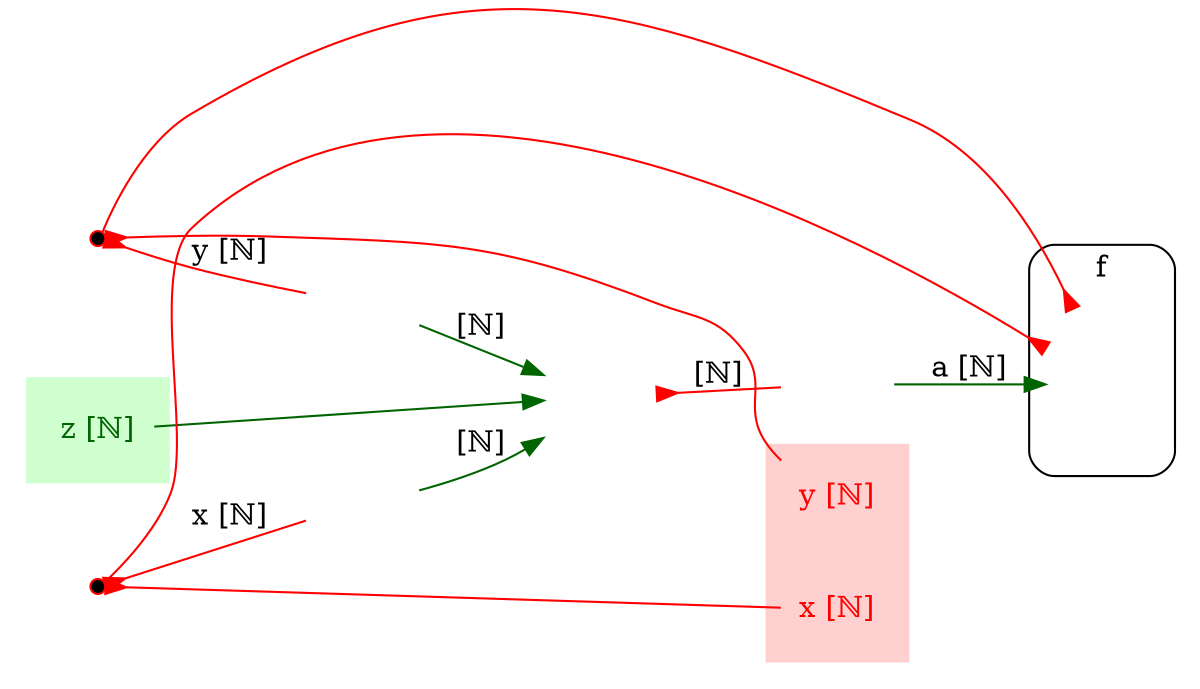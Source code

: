 /* Generated by GvGen v.0.9.1 (http://www.picviz.com/sections/opensource/gvgen.html) */

digraph G {
rankdir=LR;
   subgraph cluster1 {
   color="white";
bgcolor="#d0FFd0";
shape="plaintext";
label="";
      node10 [fontcolor="darkgreen",shape="none",label="z [ℕ]"];
   }
   node2 [shape="none",fixedsize="true",imagescale="true",image="/var/folders/kf/_zwsc1_j2wn8smr7xtrrpnxc0000gn/T/tmpUTTpOTdp-icons/resized/100/SumNNat.png",label="",height="1.0"];
   subgraph cluster3 {
   shape="box";
style="rounded";
label="f";
      node4 [shape="none",fixedsize="true",imagescale="true",image="/var/folders/kf/_zwsc1_j2wn8smr7xtrrpnxc0000gn/T/tmpUTTpOTdp-icons/resized/100/InvPlus2Nat.png",label="",height="1.0"];
   }
   node5 [width="0.1",style="filled",fillcolor="black",color="red",shape="point",label=""];
   node6 [width="0.1",style="filled",fillcolor="black",color="red",shape="point",label=""];
   node7 [fixedsize="true",imagescale="true",shape="plaintext",image="/var/folders/kf/_zwsc1_j2wn8smr7xtrrpnxc0000gn/T/tmpUTTpOTdp-icons/resized/100/leq.png",label=""];
   node8 [fixedsize="true",imagescale="true",shape="plaintext",image="/var/folders/kf/_zwsc1_j2wn8smr7xtrrpnxc0000gn/T/tmpUTTpOTdp-icons/resized/100/leq.png",label=""];
   node9 [fixedsize="true",imagescale="true",shape="plaintext",image="/var/folders/kf/_zwsc1_j2wn8smr7xtrrpnxc0000gn/T/tmpUTTpOTdp-icons/resized/100/leq.png",label=""];
   subgraph cluster11 {
   color="white";
bgcolor="#FFd0d0";
shape="plaintext";
label="";
      node13 [fontcolor="red",shape="none",label="x [ℕ]"];
      node12 [fontcolor="red",shape="none",label="y [ℕ]"];
   }
node10->node2 [color="darkgreen",arrowhead="normal",arrowtail="none",dir="both"];
node10->node7 [style="invis"];
node4->node5 [arrowhead="none",weight="0",constraint="false",color="red",arrowtail="inv",dir="both"];
node4->node6 [arrowhead="none",weight="0",constraint="false",color="red",arrowtail="inv",dir="both"];
node2->node9 [color="red",arrowtail="inv",arrowhead="none",dir="both",label="[ℕ]"];
node2->node12 [style="invis"];
node5->node8 [color="red",arrowtail="inv",arrowhead="none",dir="both",label="y [ℕ]"];
node5->node12 [color="red",arrowtail="inv",arrowhead="none",dir="both"];
node6->node7 [color="red",arrowtail="inv",arrowhead="none",dir="both",label="x [ℕ]"];
node6->node13 [color="red",arrowtail="inv",arrowhead="none",dir="both"];
node7->node2 [color="darkgreen",arrowhead="normal",arrowtail="none",dir="both",label="[ℕ]"];
node7->node12 [style="invis"];
node8->node2 [color="darkgreen",arrowhead="normal",arrowtail="none",dir="both",label="[ℕ]"];
node9->node4 [color="darkgreen",arrowhead="normal",arrowtail="none",dir="both",label="a [ℕ]"];
}
